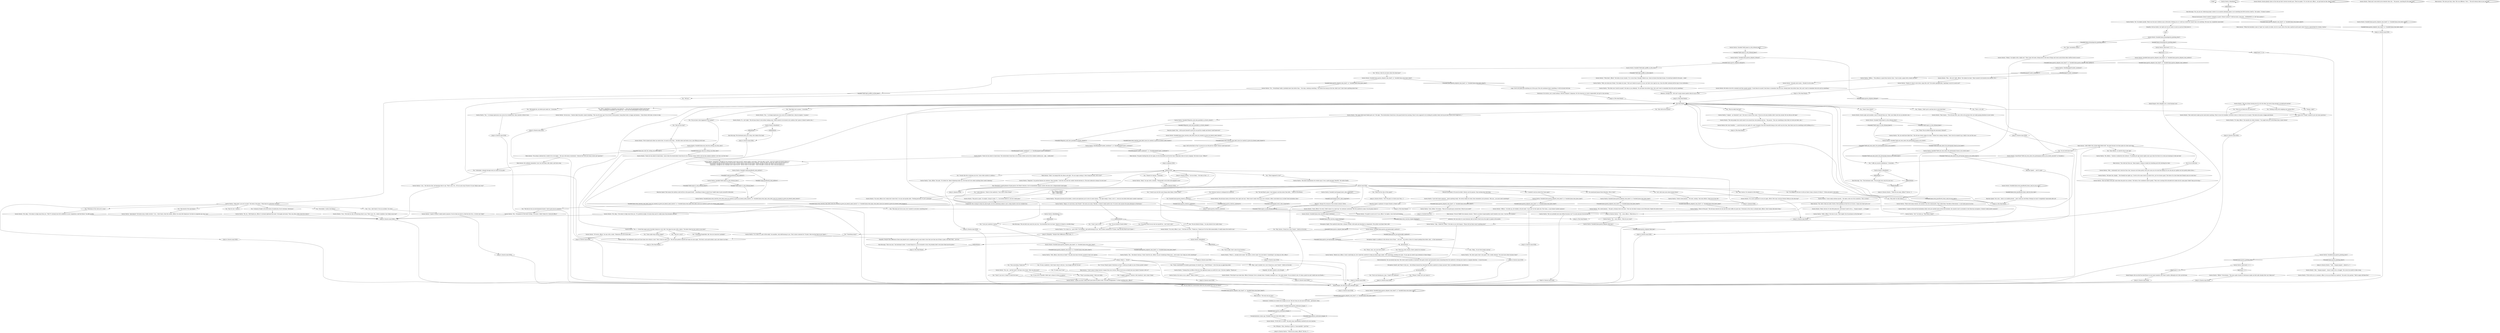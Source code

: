 # PLAZA / GASTON
# Florid and jolly, Gaston Martin is standing in a sunspot and loudly eating a giant ham sandwich.
# ==================================================
digraph G {
	  0 [label="START"];
	  1 [label="input"];
	  2 [label="Gaston Martin: Variable[\"plaza.rene_guardbooth_branc_said_its_do_or_die\"]"];
	  3 [label="Variable[\"plaza.rene_guardbooth_branc_said_its_do_or_die\"]", shape=diamond];
	  4 [label="!(Variable[\"plaza.rene_guardbooth_branc_said_its_do_or_die\"])", shape=diamond];
	  5 [label="Gaston Martin: IsKimHere()"];
	  6 [label="IsKimHere()", shape=diamond];
	  7 [label="!(IsKimHere())", shape=diamond];
	  8 [label="Gaston Martin: \"It is what it is, part of life really,\" he mumbles, only half-listening to you. \"But to know someone for 79 years, then one day they're just *gone*...\""];
	  9 [label="You: \"Tell me.\""];
	  10 [label="Gaston Martin: Variable[\"yard.hanged_boots_soles_inspected\"]"];
	  11 [label="Variable[\"yard.hanged_boots_soles_inspected\"]", shape=diamond];
	  12 [label="!(Variable[\"yard.hanged_boots_soles_inspected\"])", shape=diamond];
	  13 [label="Physical Instrument: Of course he didn't, flowers are for pansies. Stop wasting time with them."];
	  14 [label="You: \"Bye for now.\" [Leave.]"];
	  15 [label="You: \"Icebreaker, I plough through every ice sheet on my path.\""];
	  16 [label="Jump to: [Jeannie HUB]"];
	  17 [label="René Arnoux: \"You always confused her, couldn't let us be happy...\" He says with heavy resentment. \"Seduced her with your fancy words and *pastries*.\""];
	  18 [label="Gaston Martin: He looks at you for a moment and then speaks quietly. \"I took them for myself. Took them to remember that old cunt. Nobody knew him better than I did, and I want to remember that old cunt by something.\""];
	  19 [label="Jump to: [Gaston main HUB]"];
	  20 [label="Empathy: He finds comfort in the thought."];
	  21 [label="Gaston Martin: Gaston glumly stares at the shot put ball. Several seconds pass. Then he speaks: \"It's too late now, officer... you got back too late. René is gone.\""];
	  22 [label="Gaston Martin: \"The prick survived all the bullets, swords and explosions just to die of a heart attack...\" He sighs deeply. \"Ironic, isn't it -- even his own bitter little heart couldn't stand him.\""];
	  23 [label="You: \"Hey, I said I wouldn't do it, but I found you a new *boule*.\" (Hold out the ball.)"];
	  24 [label="You: \"It really wasn't bad.\""];
	  25 [label="Gaston Martin: He stares at you, aghast. \"What a waste...\""];
	  26 [label="René Arnoux: \"I don't mean to keep Gaston's tongue from your rectum, officer, but do you actually have any *police* business with us?\""];
	  27 [label="Gaston Martin: \"Ugh... thank you, officer.\" He looks at you with disgust. \"Please tell me there wasn't anything else?\""];
	  28 [label="Gaston Martin: Variable[\"plaza.gaston_altgreet_rene_dead\"]  or  Variable[\"plaza.rene_know_dead\"]"];
	  29 [label="Variable[\"plaza.gaston_altgreet_rene_dead\"]  or  Variable[\"plaza.rene_know_dead\"]", shape=diamond];
	  30 [label="!(Variable[\"plaza.gaston_altgreet_rene_dead\"]  or  Variable[\"plaza.rene_know_dead\"])", shape=diamond];
	  31 [label="You: (Whisper.) \"Kim, cheating in sports is *unacceptable*. I got this.\""];
	  32 [label="Reaction Speed: A glimmer of respect flashes in René's eyes."];
	  33 [label="Jump to: [Gaston main HUB]"];
	  34 [label="Gaston Martin: IsKimHere()"];
	  35 [label="IsKimHere()", shape=diamond];
	  36 [label="!(IsKimHere())", shape=diamond];
	  37 [label="Inland Empire: He will never play pétanque again."];
	  38 [label="Gaston main HUB"];
	  39 [label="Gaston Martin: \"René and I were both by her bedside when she...\" He pauses, searching for the right word."];
	  40 [label="René Arnoux: \"Died,\" he sharply fills the silence and adds: \"No use sugar-coating it. Won't bring her back, will it now?\""];
	  41 [label="You: \"Why do you think she was indecisive?\""];
	  42 [label="You: \"That's a bit odd.\""];
	  43 [label="You: \"I offer my sincere condolences.\" (Conclude.)"];
	  44 [label="Jump to: [The Dead Renés]"];
	  45 [label="Jump to: [Gaston main HUB]"];
	  46 [label="You: \"I suggest naming it 'Gaston's Shit Sandwich', that's what I think.\""];
	  47 [label="Jump to: [Gaston main HUB]"];
	  48 [label="Gaston Martin: \"FUCK OFF, it's mine!\" He jerks away, immediately startled by his own reaction."];
	  49 [label="Perception (Sight): The sandwich looks like a culinary wonder, well made and abundant in components. The author sure knew their craft."];
	  50 [label="Reaction Speed: ... and it's gone."];
	  51 [label="Gaston Martin: CancelTask(\"TASK.ask_rene_about_the_photograph_found_in_his_booth_canceled\")--[[ Variable[ ]]"];
	  52 [label="Gaston Martin: \"We knew her, alright...\" His friendly face lights up. \"Lived on the same street our entire lives, just two houses apart. The three of us have been best friends since we were four.\""];
	  53 [label="René Arnoux: \"We were just boys, then. This was different. *You*...\" The tall veteran looks at you and nods."];
	  54 [label="René Arnoux: \"No point starting this all over again, for the thousandth and the first time. Especially when we have company.\" He turns to you: \"Officer?\""];
	  55 [label="Gaston Martin: \"Guess he was about to head home, 'cause when the dockworkers found him he was wearing civilian clothes and not the cockatoo uniform I saw him in all the time.\""];
	  56 [label="Gaston Martin: \"Well, you took one of them.\" He shakes his head. \"Still can't believe he gave it to you, but that's how rigid he was. Once the offer carelessly left his lips it was irrefutable...\""];
	  57 [label="Gaston Martin: \"Maybe it's time to slow down, enjoy life a bit?\" He smiles apologetically. \"Anything I can do to assist you?\""];
	  58 [label="Gaston Martin: \"I guess it doesn't really matter anymore. You do what you have to, like the rest of us... So how can I help?\""];
	  59 [label="Gaston Martin: \"Oh, okay...\" He seems to edge away from you. \"It's perfectly alright. No harm done and it's really none of my business anyway.\""];
	  60 [label="Gaston Martin: Variable[\"plaza.gaston_altgreet_rene_dead\"]  or  Variable[\"plaza.rene_know_dead\"]"];
	  61 [label="Variable[\"plaza.gaston_altgreet_rene_dead\"]  or  Variable[\"plaza.rene_know_dead\"]", shape=diamond];
	  62 [label="!(Variable[\"plaza.gaston_altgreet_rene_dead\"]  or  Variable[\"plaza.rene_know_dead\"])", shape=diamond];
	  63 [label="Gaston Martin: \"No,\" he replies quickly. \"René was the most stubborn man in Revachol. Nothing you or I could say would ever *push* him to do anything. The man was completely immovable.\""];
	  64 [label="You: \"You're right, that's none of our business.\""];
	  65 [label="Kim Kitsuragi: \"That was nice,\" the lieutenant smiles. \"A small thing for us, but invaluable to him. He probably didn't even know René had the photo.\""];
	  66 [label="Gaston Martin: \"I just don't know anymore... about anything really.\" He slowly shakes his head, then remembers your presence. \"But you... you must need something?\""];
	  67 [label="You: \"Wait, Insulindian Lillies?\""];
	  68 [label="Jump to: [Gaston Martin: \"\"Life... *mnjam-mnjam*... doesn't n...\"]"];
	  69 [label="Gaston Martin: \"I have really outdone myself...\" He takes a bite out of his sandwich. \"This is divine.\""];
	  70 [label="Gaston Martin: \"It... isn't right.\" The old man doesn't even bother looking away. \"René wanted to be buried in his uniform. But I guess it doesn't matter now...\""];
	  71 [label="Jump to: [Gaston main HUB]"];
	  72 [label="Logic: You're not gonna get anything out of this guy. If the old carabineer knew something, it will be buried with him."];
	  73 [label="Jump to: [Gaston Martin: \"\"Let me think...\" He looks at the c...\"]"];
	  74 [label="You: \"So you both know her?\""];
	  75 [label="You: \"Sorry, but I *really* wanted to just ask some questions.\""];
	  76 [label="Gaston Martin: \"Heck,\" he says with a chuckle. \"*Technically* we're both still engaged to her.\""];
	  77 [label="Gaston Martin: \"Of course, officer,\" he says with a smile. \"Memories are all we have left.\""];
	  78 [label="You: \"Something mean?\""];
	  79 [label="Inland Empire: Host almighty, he's a total bummer now!"];
	  80 [label="Gaston Martin: Variable[\"TASK.report_to_the_tribunal_done\"]"];
	  81 [label="Variable[\"TASK.report_to_the_tribunal_done\"]", shape=diamond];
	  82 [label="!(Variable[\"TASK.report_to_the_tribunal_done\"])", shape=diamond];
	  83 [label="Jump to: [Gaston main HUB]"];
	  84 [label="You: \"The fuel oil was an environmental hazard. I had to get rid of it somehow.\""];
	  85 [label="You: \"Do you think our conversation about his job pushed him to go out there?\""];
	  86 [label="Jump to: [Gaston main HUB]"];
	  87 [label="Jump to: [Gaston main HUB]"];
	  88 [label="Gaston Martin: \"I'm sorry, officer, I just...\" He dries his eyes. \"Thank you, *thank you* for this little memorabilia. It really means the world to me.\""];
	  89 [label="You: \"I'm not afraid of dying -- I'm only afraid of not really living.\""];
	  90 [label="Gaston Martin: \"Yes?\" he looks up. \"What about, René?\""];
	  91 [label="Inland Empire: But you feel the dried flower in your hand somehow still *does* matter. Although not to this sad old man."];
	  92 [label="Gaston Martin: \"It is such a pleasure to see you again, officer. How may I aid the Citizens Militia on this fine day?\""];
	  93 [label="You: \"Tell me, what do you know about the dead man?\""];
	  94 [label="Gaston Martin: \"Life... *mnjam-mnjam*... doesn't need to be a struggle.\" He covers his mouth to hide a burp."];
	  95 [label="Jump to: [The Dead Renés]"];
	  96 [label="Jump to: [Gaston Martin: \"\"What do you mean, officer?\" He loo...\"]"];
	  97 [label="Gaston Martin: \"Departed,\" his partner finishes his sentence, then chuckles: \"Until the very end she couldn't decide between us. The most indecisive woman I've ever met.\""];
	  98 [label="Composure: He is trying to retain his jolly façade, but the underlying sadness casts a deep shadow over his wrinkled face."];
	  99 [label="Gaston Martin: \"I repeat -- an *absolute* cunt.\" He turns to look at the crater. \"Even his old army buddies didn't want him around. He was like an old viper.\""];
	  100 [label="Gaston Martin: \"Oh... sorry, officer... What do you want?\""];
	  101 [label="Jump to: [Gaston main HUB]"];
	  102 [label="Gaston Martin: \"Oh...\" He doesn't look up. \"Good. Good for you, officer. I'm just wondering if René ever... never mind. Can I help you with something?\""];
	  103 [label="Reaction Speed: Wait... did he push himself to prove he can pull his weight and doesn't need hand-outs?"];
	  104 [label="Perception (Smell): And *then* it hits you -- the brilliant bastard has drenched the entire sandwich in honey mustard. That's incredibly decadent. And delicious."];
	  105 [label="Gaston Martin: \"Sweet sweet Jeannie...\" He nods, smiling. \"Ask away officer, I knew her all my life.\""];
	  106 [label="You: \"Why didn't he like them?\""];
	  107 [label="Gaston Martin: \"She died of pneumonia two winters ago. It was a quiet passage. Peaceful.\" He smiles faintly."];
	  108 [label="Gaston Martin: \"She was always leaving one of us for the other, but never long enough to actually get married.\""];
	  109 [label="You: \"Was he really that bad?\""];
	  110 [label="You: \"How did he die exactly?\""];
	  111 [label="Gaston Martin: Variable[\"plaza.ene_took_the_setting_sun_from_rene\"]"];
	  112 [label="Variable[\"plaza.ene_took_the_setting_sun_from_rene\"]", shape=diamond];
	  113 [label="!(Variable[\"plaza.ene_took_the_setting_sun_from_rene\"])", shape=diamond];
	  114 [label="Jump to: [The Dead Renés]"];
	  115 [label="Jump to: [Gaston main HUB]"];
	  116 [label="Jump to: [Gaston main HUB]"];
	  117 [label="You: \"Looks delicious.\" (Point to the sandwich.) \"Can I have a bite of that?\""];
	  118 [label="Electrochemistry: You can barely hear him. The sweet smell of pickles in harmony with garlic butter and marinated onions emanating from the sandwich is driving your mind in a singular direction -- it must be yours."];
	  119 [label="You: \"Firewalker. I walk in the flames.\""];
	  120 [label="Jump to: [The Dead Renés]"];
	  121 [label="You: \"The irony isn't lost on me, but I wanted to ask about something else.\""];
	  122 [label="Jump to: [Gaston Martin: \"\"What do you mean, officer?\" He loo...\"]"];
	  123 [label="Gaston Martin: Variable[\"plaza.gaston_endurance_hunger_\"]"];
	  124 [label="Variable[\"plaza.gaston_endurance_hunger_\"]", shape=diamond];
	  125 [label="!(Variable[\"plaza.gaston_endurance_hunger_\"])", shape=diamond];
	  126 [label="Jump to: [Empathy: \"Despite their differences these men...\"]"];
	  127 [label="You: \"Nothing wrong with weighing your options first.\""];
	  128 [label="Gaston Martin: Variable[\"plaza.gaston_altgreet_tribunal\"]"];
	  129 [label="Variable[\"plaza.gaston_altgreet_tribunal\"]", shape=diamond];
	  130 [label="!(Variable[\"plaza.gaston_altgreet_tribunal\"])", shape=diamond];
	  131 [label="You: \"Shame, I didn't get to ask him how to turn back time.\""];
	  132 [label="Gaston Martin: \"She was René's first girl, back when the prick was sixteen.\" He looks at the carabineer almost gently. \"They were courting till he decided he'd rather die for some great *idéal* than just be hap---\""];
	  133 [label="Gaston Martin: \"Oh, officer...\" Gaston is unfazed by the outburst. \"It already got ugly nearly eighty years ago when the three of us were just learning to walk and talk.\""];
	  134 [label="Pain Threshold: A quick grimace of pain passes over René's features, but he immediately regains control. His face now a dispassionate mask again."];
	  135 [label="Gaston Martin: IsKimHere()"];
	  136 [label="IsKimHere()", shape=diamond];
	  137 [label="!(IsKimHere())", shape=diamond];
	  138 [label="Gaston Martin: \"We all got to go some time, officer. Everyone I love is already there. Probably waiting for me.\" He smiles faintly. \"I'm not afraid to die. It's been a good run and I really miss my friends...\""];
	  139 [label="Gaston Martin: Variable[\"plaza.gaston_altgreet_rene_dead\"]  or  Variable[\"plaza.rene_know_dead\"]"];
	  140 [label="Variable[\"plaza.gaston_altgreet_rene_dead\"]  or  Variable[\"plaza.rene_know_dead\"]", shape=diamond];
	  141 [label="!(Variable[\"plaza.gaston_altgreet_rene_dead\"]  or  Variable[\"plaza.rene_know_dead\"])", shape=diamond];
	  142 [label="Gaston Martin: Variable[\"plaza.gaston_altgreet_rene_dead\"]  or  Variable[\"plaza.rene_know_dead\"]"];
	  143 [label="Variable[\"plaza.gaston_altgreet_rene_dead\"]  or  Variable[\"plaza.rene_know_dead\"]", shape=diamond];
	  144 [label="!(Variable[\"plaza.gaston_altgreet_rene_dead\"]  or  Variable[\"plaza.rene_know_dead\"])", shape=diamond];
	  145 [label="Gaston Martin: \"Apocalypse?\" He backs away, visibly worried. \"I uh... I don't know, what this means, officer. I'm sorry. But thank you! I'm here to cooperate any way I can.\""];
	  146 [label="Gaston Martin: Variable[\"plaza.gaston_perceptionsight_sandwich\"]"];
	  147 [label="Variable[\"plaza.gaston_perceptionsight_sandwich\"]", shape=diamond];
	  148 [label="!(Variable[\"plaza.gaston_perceptionsight_sandwich\"])", shape=diamond];
	  149 [label="You: \"Please, man, can I just have a bite?\""];
	  150 [label="Logic: Did he feel like he *has* to prove he can still pull his weight? Doesn't need hand-outs?"];
	  151 [label="Gaston Martin: IsKimHere()"];
	  152 [label="IsKimHere()", shape=diamond];
	  153 [label="!(IsKimHere())", shape=diamond];
	  154 [label="You: \"I want to go over few more things about René, if that's okay?\""];
	  155 [label="Kim Kitsuragi: The lieutenant gives you a long, slow shake of his head."];
	  156 [label="Gaston Martin: \"She could never make up her mind about anything. What to have for breakfast, favourite colour or which one of us to marry.\" The look in his eyes is happy and distant."];
	  157 [label="You: \"Some right-wing royalist slogan?\""];
	  158 [label="Gaston Martin: \"'In Guillaume's time you'd have been shot without a trial'. That's what he said to me.\" The old man gathers himself and wipes his eyes again. \"He lived a cunt and he died a cunt. Let's leave it at that.\""];
	  159 [label="Jump to: [Gaston main HUB]"];
	  160 [label="Gaston Martin: \"Yes, yes... and the taste?\" He leans even closer. \"How was the taste?\""];
	  161 [label="You: \"Taste? I just ate it, forgot to check the taste.\""];
	  162 [label="You: \"*Please*, friend, let's just share it.\""];
	  163 [label="Gaston Martin: Variable[\"XP.gaston_said_rene_guardjob_is_evrarts_charity\"]"];
	  164 [label="Variable[\"XP.gaston_said_rene_guardjob_is_evrarts_charity\"]", shape=diamond];
	  165 [label="!(Variable[\"XP.gaston_said_rene_guardjob_is_evrarts_charity\"])", shape=diamond];
	  166 [label="Physical Instrument: Doesn't matter?! Integrity in sports *doesn't matter*?! Hold me back, sonny-Jim... GODDAMNIT, it's *all* that matters!!!"];
	  167 [label="Gaston Martin: The old man stares at the flower, then sighs and says: \"René wasn't really what you'd call a botanist, officer. And believe me, he didn't like Insulindian Lilies.\""];
	  168 [label="Gaston Martin: \"I uh...\" He rubs his chin, not knowing what to say. \"That's nice. Uh... If I'm in your way, I'll move! Or can I help in any way?\""];
	  169 [label="Jump to: [Gaston Martin: \"\"Oh? The goal is to throw your *bou...\"]"];
	  170 [label="René Arnoux: He suddenly remembers *you* are still there, falls silent, and turns away."];
	  171 [label="You: \"Gone? Gone where?\""];
	  172 [label="Gaston Martin: \"Yes. I... I loved that angry prick. He didn't deserve it, but I did.\" He wipes his eyes with a sleeve. \"You know what his last words to me were?\""];
	  173 [label="Kim Kitsuragi: \"Yes.\" The lieutenant nods. \"We are both very sorry for your loss.\""];
	  174 [label="Gaston Martin: Variable[\"plaza.gaston_altgreet_rene_dead\"]  or  Variable[\"plaza.rene_know_dead\"]"];
	  175 [label="Variable[\"plaza.gaston_altgreet_rene_dead\"]  or  Variable[\"plaza.rene_know_dead\"]", shape=diamond];
	  176 [label="!(Variable[\"plaza.gaston_altgreet_rene_dead\"]  or  Variable[\"plaza.rene_know_dead\"])", shape=diamond];
	  177 [label="You: \"I wanted to ask you about the Union again.\""];
	  178 [label="You: \"Okay... I'm not that hungry anyway.\""];
	  179 [label="Reaction Speed: That means the uniform could still be in the guard booth -- something to keep in mind if you *really* plan to give yourself to Revachol."];
	  180 [label="Gaston Martin: \"Guess he was about to head home. The dockworkers found him in his civilian clothes and not the cockatoo uniform you... ugh... confiscated.\""];
	  181 [label="Gaston Martin: IsKimHere()"];
	  182 [label="IsKimHere()", shape=diamond];
	  183 [label="!(IsKimHere())", shape=diamond];
	  184 [label="You: \"Where is René?\"\n\"Wait, is René dead?\"\n\"Wait, is René dead?\""];
	  185 [label="You: \"Sounds like this is between you two. I have other matters to address.\""];
	  186 [label="You: Do not intervene."];
	  187 [label="Jeannie HUB"];
	  188 [label="Jump to: [The Dead Renés]"];
	  189 [label="Gaston Martin: \"Ghost of the past.\" The old man removes his hat and sea wind ruffles his grey hair. \"Everyone in this story is already dead, officer. I don't wanna talk about them.\""];
	  190 [label="Gaston Martin: \"Uh... *everything* really. I probably knew him better than...\" He stops, realizing something. \"You meant the teacup in the tree, didn't you? I don't know anything about him.\""];
	  191 [label="You: \"It was (*burp*) great! Nutritious as fuck! I could go all night on one of these pocket rockets!\""];
	  192 [label="Gaston Martin: \"I guess you don't really need taste buds for police work.\" He looks disappointed. \"Is there anything else, officer?\""];
	  193 [label="René Arnoux: \"The only one you have.\""];
	  194 [label="Gaston Martin: \"Oh...\" He glances at the burnt writing. \"Of course. I didn't think of it. Good job officer!\""];
	  195 [label="Gaston Martin: \"I'm glad to assist you if I can, officer,\" he replies, voice tired and breaking."];
	  196 [label="Jump to: [Gaston main HUB]"];
	  197 [label="Gaston Martin: \"Let me see...\" Gaston takes the photo, hands trembling. \"This was 60 years ago! We all went to that parade. Young René looks so happy and Jeannie...\" Eyes blurry with tears, he has to stop."];
	  198 [label="Empathy: Despite their differences these men played such a significant part in each other's lives that now that one of them is gone, the other feels... just lost."];
	  199 [label="You: \"I don't want to die.\""];
	  200 [label="Gaston Martin: Variable[\"TASK.report_to_the_tribunal_done\"]"];
	  201 [label="Variable[\"TASK.report_to_the_tribunal_done\"]", shape=diamond];
	  202 [label="!(Variable[\"TASK.report_to_the_tribunal_done\"])", shape=diamond];
	  203 [label="Gaston Martin: \"Hello, officer.\" He turns to you. \"How might I be of assistance on this fine day?\""];
	  204 [label="You: \"Hey, Gaston. No comment on the duds?\""];
	  205 [label="You: \"You mentioned Jeanne-Marie Beaulieu. Who is that?\""];
	  206 [label="You: \"What happened to her?\""];
	  207 [label="The Dead Renés"];
	  208 [label="Perception (Sight): In addition to the obvious slice of ham -- a fat one -- you notice a brim of a tomato peeking from below. And... is that mayonnaise?"];
	  209 [label="Gaston Martin: Variable[\"plaza.rene_reaction_rene_died_cause_he_wanted_to_prove_he_doesnt_need_charity\"]"];
	  210 [label="Variable[\"plaza.rene_reaction_rene_died_cause_he_wanted_to_prove_he_doesnt_need_charity\"]", shape=diamond];
	  211 [label="!(Variable[\"plaza.rene_reaction_rene_died_cause_he_wanted_to_prove_he_doesnt_need_charity\"])", shape=diamond];
	  212 [label="Jump to: [The Dead Renés]"];
	  213 [label="Conceptualization: Aeons ago. Probably when you were still a child."];
	  214 [label="Gaston Martin: \"It is what it is... part of life,\" he mumbles, only half-listening to you. \"But to know someone for 79 years, then one day they're just *gone*...\""];
	  215 [label="You: \"I'm not afraid of death either.\""];
	  216 [label="You: \"What are the rules of this game?\""];
	  217 [label="Jump to: [Jeannie HUB]"];
	  218 [label="Gaston Martin: \"*Mon dieu*, officer!\" He looks at your wounds. \"It is worse than I thought! Believe me, I know all about that kind of pain, I've had hip trouble for the past... week.\""];
	  219 [label="Gaston Martin: His voice trembles. \"...a-and she never lost sight of it. And I thought if the most beautiful being in the world can love him, then there must be something worth holding on to...\""];
	  220 [label="Jump to: [Gaston main HUB]"];
	  221 [label="Jump to: [Gaston main HUB]"];
	  222 [label="Gaston Martin: Variable[\"plaza.rene_reaction_rene_died_cause_he_wanted_to_prove_he_doesnt_need_charity\"]  or  Variable[\"plaza.rene_logic_rene_died_cause_he_wanted_to_prove_he_doesnt_need_charity\"]"];
	  223 [label="Variable[\"plaza.rene_reaction_rene_died_cause_he_wanted_to_prove_he_doesnt_need_charity\"]  or  Variable[\"plaza.rene_logic_rene_died_cause_he_wanted_to_prove_he_doesnt_need_charity\"]", shape=diamond];
	  224 [label="!(Variable[\"plaza.rene_reaction_rene_died_cause_he_wanted_to_prove_he_doesnt_need_charity\"]  or  Variable[\"plaza.rene_logic_rene_died_cause_he_wanted_to_prove_he_doesnt_need_charity\"])", shape=diamond];
	  225 [label="You: \"It was over so quickly I didn't get a chance to form an opinion.\""];
	  226 [label="Jump to: [The Dead Renés]"];
	  227 [label="Gaston Martin: Variable[\"plaza.gaston_greeting_done\"]"];
	  228 [label="Variable[\"plaza.gaston_greeting_done\"]", shape=diamond];
	  229 [label="!(Variable[\"plaza.gaston_greeting_done\"])", shape=diamond];
	  230 [label="Jump to: [Gaston main HUB]"];
	  231 [label="Jump to: [Gaston main HUB]"];
	  232 [label="Gaston Martin: \"Actually never mind... Wouldn't be the same...\""];
	  233 [label="Jump to: [Gaston main HUB]"];
	  234 [label="Gaston Martin: \"Well... technically *you* stole her from *me*, because we'd been pretty close ever since you two had that falling out over the ink you spilled over her pretty yellow dress...\""];
	  235 [label="Gaston Martin: \"The prick is gone,\" he replies, trying to smile. \"I... I can barely believe it, but he's really gone.\""];
	  236 [label="Gaston Martin: \"Well, officer, what did you think?\" The jolly man leans forward, excited to hear your opinion."];
	  237 [label="You: \"You're not hearing me, man. I *need* the sandwich!\""];
	  238 [label="You: \"I'm obliged by the law to tell you there's been a breach of *ethics*.\" (Wink and point to the balls.)"];
	  239 [label="Gaston Martin: \"Oh, uh... Well thank you, officer. It certainly lightened the mood.\" He laughs nervously. \"Very cosy, like a little street fair almost.\""];
	  240 [label="Jump to: [The Dead Renés]"];
	  241 [label="Gaston Martin: \"What is... actually never mind.\" He smiles a clever smile \"I'm sure there's *something* I can help you with, officer.\""];
	  242 [label="Rhetoric: Teacup? Oh, because of the ceramic armour. Clever."];
	  243 [label="Jump to: [Gaston main HUB]"];
	  244 [label="René Arnoux: \"Do not *defile* her memory, Gaston.\" There's an almost imperceptibly small tremble in his voice. \"Let her rest in peace.\""];
	  245 [label="René Arnoux: \"You stole her from me,\" René repeats, trying to steady his breathing and still clutching his chest."];
	  246 [label="Gaston Martin: Variable[\"TASK.light_graffito_on_fire_done\"]"];
	  247 [label="Variable[\"TASK.light_graffito_on_fire_done\"]", shape=diamond];
	  248 [label="!(Variable[\"TASK.light_graffito_on_fire_done\"])", shape=diamond];
	  249 [label="Gaston Martin: \"Officer...\" he looks up, all wrinkled, old and small. \"I just can't do this right now. The Union... it just doesn't matter anymore.\""];
	  250 [label="You: \"It was a sandwich, I don't know what to tell you. I was hungry and now I'm not.\""];
	  251 [label="Gaston Martin: Variable[\"plaza.gaston_altgreet_rene_dead\"]  or  Variable[\"plaza.gaston_altgreet_rene_uniform\"]"];
	  252 [label="Variable[\"plaza.gaston_altgreet_rene_dead\"]  or  Variable[\"plaza.gaston_altgreet_rene_uniform\"]", shape=diamond];
	  253 [label="!(Variable[\"plaza.gaston_altgreet_rene_dead\"]  or  Variable[\"plaza.gaston_altgreet_rene_uniform\"])", shape=diamond];
	  254 [label="firstsandwich"];
	  255 [label="You: \"That he's sorry?\""];
	  256 [label="You: \"I'm pretty much on my wait out myself too... can't wait to die!\""];
	  257 [label="Jump to: [Gaston Martin: \"\"Oh... sorry, officer... What do yo...\"]"];
	  258 [label="Gaston Martin: \"This... this isn't right, officer.\" He shakes his head. \"René wanted to be buried in his uniform, but...\""];
	  259 [label="Gaston Martin: \"Officer...\" The jolliness is gone from Gaston's face. \"Care to play a game with a lonely old man?\""];
	  260 [label="Gaston Martin: \"Oh, sweet Jeannie...\" He gets a dreamy look in his eyes. \"She was the finest woman in all of Revachol. Maybe the entire world.\""];
	  261 [label="Gaston Martin: \"Sure, officer.\" He nods. \"It's better for  René's flickering ticker too. Not that he'd ever admit anything there needs tinkering.\""];
	  262 [label="You: \"Do you know what happened to his medals?\""];
	  263 [label="Gaston Martin: Variable[\"plaza.gaston_altgreet_third_day\"]"];
	  264 [label="Variable[\"plaza.gaston_altgreet_third_day\"]", shape=diamond];
	  265 [label="!(Variable[\"plaza.gaston_altgreet_third_day\"])", shape=diamond];
	  266 [label="You: \"Policeman of the state yet to come.\""];
	  267 [label="You: \"Very nourishing. Thank you!\""];
	  268 [label="Reaction Speed: 'Do or die -- there is no middle ground' -- that's what you told René. Perhaps he wasn't *completely* immovable after all?"];
	  269 [label="You: \"Something forgettable, like 'See you tomorrow' probably?\""];
	  270 [label="You: \"Let's talk some more about Jeanne-Marie.\""];
	  271 [label="Jump to: [Jeannie HUB]"];
	  272 [label="Gaston Martin: \"Sure, officer.\" He smiles. \"They are the good guys around here. What do you need?\""];
	  273 [label="You: \"What? Was he killed during the mercenary tribunal?\""];
	  274 [label="Gaston Martin: Variable[\"TASK.report_to_the_tribunal_done\"]"];
	  275 [label="Variable[\"TASK.report_to_the_tribunal_done\"]", shape=diamond];
	  276 [label="!(Variable[\"TASK.report_to_the_tribunal_done\"])", shape=diamond];
	  277 [label="You: \"Too bad René's gone, I was hoping to ask him about May bells...\" (Hold out the flower.)"];
	  278 [label="Gaston Martin: \"I guess in the end the Insulindian Lillies were just another piece of the Old Insulinde, the royalists had to surrender to the Mazovian insurgents. It doesn't really matter anymore.\""];
	  279 [label="Gaston Martin: \"Officer!\" He exclaims. \"The mere sight of police in Martinaise makes me feel safer already. How can I help you?\""];
	  280 [label="René Arnoux: \"Yes, that's what you need, Gaston. More padding on that fat ass of yours. I hope your heart gives out.\""];
	  281 [label="Endurance: No worries, just a small setback. *Movere tempore*, kingsman. For the tenacious no road is impassable. Just got to stay moving."];
	  282 [label="You: \"Did you love him?\""];
	  283 [label="Gaston Martin: Gaston sighs and mumbles, more to himself than you: \"Hell, most likely. He was an absolute cunt...\""];
	  284 [label="Gaston Martin: \"*Mon dieu*, you set it on fire!\" He looks at the plaza. \"What kind of a policeman are you?\""];
	  285 [label="Jump to: [Gaston main HUB]"];
	  286 [label="You: \"Truly a masterpiece of modern gastronomy. Or should I say... *GASTONomy*.\" (Give the man an approving wink.)"];
	  287 [label="You: \"*Very* nourishing indeed.\" (Rub your belly.)"];
	  288 [label="Gaston Martin: DayCount() >= 5"];
	  289 [label="DayCount() >= 5", shape=diamond];
	  290 [label="!(DayCount() >= 5)", shape=diamond];
	  291 [label="René Arnoux: \"When the dissidents come to *rape* our country, he hides, but try to get a bite of his dear sandwich and he gets claws? You're a special kind of a vermin, Gaston.\""];
	  292 [label="Gaston Martin: \"Sorry, officer, I'm sorry, I didn't mean it in a bad way,\" he continues cautiously. \"But the sandwich is mine, I'm not gonna share it.\""];
	  293 [label="Gaston Martin: \"Believe me, officer, I wish I could help you, but I need this sandwich to keep my blood sugar stable.\" He's squirming, avoiding your gaze. \"In my age you need to pay attention to these things.\""];
	  294 [label="secondsandwich"];
	  295 [label="You: \"Don't be a dick, Gaston, there's plenty for everyone.\""];
	  296 [label="Gaston Martin: \"Oh, that's good, that's very good.\" He's visibly relieved. \"You must have other business then?\""];
	  297 [label="Empathy: He has doubts, but right now he just wants to move on and not think about it."];
	  298 [label="Gaston Martin: Variable[\"plaza.rene_reaction_respect_flashing\"]"];
	  299 [label="Variable[\"plaza.rene_reaction_respect_flashing\"]", shape=diamond];
	  300 [label="!(Variable[\"plaza.rene_reaction_respect_flashing\"])", shape=diamond];
	  301 [label="Kim Kitsuragi: \"We are both very sorry for your loss,\" the lieutenant bows his head. \"Death of a friend is a terrible thing.\""];
	  302 [label="Gaston Martin: \"Oh, he would have liked that.\" The old man slowly shakes his head. \"Violent lives ending violently... That's how he wanted to go. Sadly it was not the case.\""];
	  303 [label="Jump to: [Gaston main HUB]"];
	  304 [label="René Arnoux: \"AND THEN YOU STOLE HER FROM ME!\" He jerks forward, but then grabs his chest and stops."];
	  305 [label="Gaston Martin: \"We've hated each other our entire lives. So much in fact that...\" He falls silent and looks at you, eyes filling up with tears."];
	  306 [label="You: \"Women, right?\""];
	  307 [label="Gaston Martin: \"His angry little heart finally gave out.\" He sighs. \"The dockworkers found him in the guard booth this morning. Wasn't even supposed to be working for another week, but he just had to prove how tough he is...\""];
	  308 [label="Jump to: [Gaston main HUB]"];
	  309 [label="You: \"Hey, Gaston, I found you a new *boule*.\" (Hold out the ball.)"];
	  310 [label="Gaston Martin: \"Keep it, it's not even a real *boule*.\" He waves you away. \"Besides, it doesn't really matter now. I've never seen anyone else play pétanque in Martinaise.\""];
	  311 [label="Gaston Martin: Variable[\"plaza.gaston_altgreet_rene_dead\"]  or  Variable[\"plaza.rene_know_dead\"]"];
	  312 [label="Variable[\"plaza.gaston_altgreet_rene_dead\"]  or  Variable[\"plaza.rene_know_dead\"]", shape=diamond];
	  313 [label="!(Variable[\"plaza.gaston_altgreet_rene_dead\"]  or  Variable[\"plaza.rene_know_dead\"])", shape=diamond];
	  314 [label="Gaston Martin: Variable[\"cargo.guardbooth_took_uniform\"]"];
	  315 [label="Variable[\"cargo.guardbooth_took_uniform\"]", shape=diamond];
	  316 [label="!(Variable[\"cargo.guardbooth_took_uniform\"])", shape=diamond];
	  317 [label="Gaston Martin: Variable[\"TASK.ask_rene_about_the_photograph_found_in_his_booth\"]"];
	  318 [label="Variable[\"TASK.ask_rene_about_the_photograph_found_in_his_booth\"]", shape=diamond];
	  319 [label="!(Variable[\"TASK.ask_rene_about_the_photograph_found_in_his_booth\"])", shape=diamond];
	  320 [label="Gaston Martin: \"Mhmh,\" he replies with a slight nod. \"That's their old name, dating back to the time of kings and crests and all that other stuff he loved so much.\""];
	  321 [label="Gaston Martin: DayCount() == 2"];
	  322 [label="DayCount() == 2", shape=diamond];
	  323 [label="!(DayCount() == 2)", shape=diamond];
	  324 [label="Gaston Martin: \"I'll be with you in a moment, officer. Let me just finish my sandwich.\" He nods to his partner. \"Talk to angry old René first.\""];
	  325 [label="Jump to: [plaza.gaston_rhetoric_sandwich]"];
	  326 [label="Authority: His tone lacks its usual intensity, like he doesn't feel he has the right to speak on the matter."];
	  327 [label="Gaston Martin: \"It's okay, officer.\" He smooths his white whiskers. \"You might have just saved René from a heart attack.\""];
	  328 [label="Jump to: [Gaston main HUB]"];
	  329 [label="Jump to: [Gaston main HUB]"];
	  330 [label="You: \"Old people die, you better get ready too.\" (Conclude.)"];
	  331 [label="Gaston Martin: \"Sometimes I thought he was wearing it just to piss me off.\" Gaston smiles a sad smile. \"Now the joke's on him, 'cause he's gonna be buried without it.\"\n\"Sometimes I thought he was wearing it just to piss me off.\" Gaston stares at the uniform you're wearing. \"Guess the joke's on him now. Won't even be buried in it.\"\n\"Sometimes I thought he was wearing it just to piss me off.\" Gaston stares at your jacket. \"Guess the joke's on him now. Won't even be buried in it.\"\n\"Sometimes I thought he was wearing it just to piss me off.\" Gaston stares at your pants. \"Guess the joke's on him now. Won't even be buried in it.\""];
	  332 [label="Jump to: [The Dead Renés]"];
	  333 [label="You: \"I uh... don't know. It was an accident. I'm sorry.\""];
	  334 [label="You: \"The herald of the apocalypse.\""];
	  335 [label="Gaston Martin: CheckEquipped(\"jacket_carabineer\")"];
	  336 [label="CheckEquipped(\"jacket_carabineer\")", shape=diamond];
	  337 [label="!(CheckEquipped(\"jacket_carabineer\"))", shape=diamond];
	  338 [label="Gaston Martin: Variable[\"plaza.reneandgaston_greeting_done\"]"];
	  339 [label="Variable[\"plaza.reneandgaston_greeting_done\"]", shape=diamond];
	  340 [label="!(Variable[\"plaza.reneandgaston_greeting_done\"])", shape=diamond];
	  341 [label="Gaston Martin: \"Yes...\" A strange expression runs across his wrinkled face, then vanishes without trace."];
	  342 [label="Gaston Martin: \"But you probably had some official business too?\" he asks and puts the hat back on."];
	  343 [label="Gaston Martin: \"Oh, okay...\" He seems to edge away from you. \"Well *I* certainly have full confidence in your competence. And the future,\" he adds quickly."];
	  344 [label="You: \"A beacon of light in the dull shores of mediocrity. You're welcome, Martinaise.\""];
	  345 [label="Kim Kitsuragi: \"No, you are not. Enforcing proper conduct in an amateur pétanque game is not something the RCM involves itself in.\" He smiles. \"It doesn't matter.\""];
	  346 [label="You: \"Here, something to remember your friend by...\" (Give him the photograph of René and the girl.)\n\"Here, something to remember your friends by...\" (Give him the photograph of René and the girl.)
"];
	  347 [label="Gaston Martin: CheckEquipped(\"jacket_carabineer\")  or  CheckEquipped(\"pants_carabineer\")"];
	  348 [label="CheckEquipped(\"jacket_carabineer\")  or  CheckEquipped(\"pants_carabineer\")", shape=diamond];
	  349 [label="!(CheckEquipped(\"jacket_carabineer\")  or  CheckEquipped(\"pants_carabineer\"))", shape=diamond];
	  350 [label="Gaston Martin: Variable[\"TASK.ask_rene_about_the_photograph_found_in_his_booth_done\"]"];
	  351 [label="Variable[\"TASK.ask_rene_about_the_photograph_found_in_his_booth_done\"]", shape=diamond];
	  352 [label="!(Variable[\"TASK.ask_rene_about_the_photograph_found_in_his_booth_done\"])", shape=diamond];
	  353 [label="Gaston Martin: \"There were many reasons, but mostly it was the communards. They called them 'The Bells of Revolution'.\" A sad smile passes his face."];
	  354 [label="You: Convince Gaston to relinquish his sandwich."];
	  355 [label="You: Variable[\"plaza.gaston_rhetoric_sandwich\"]"];
	  356 [label="Variable[\"plaza.gaston_rhetoric_sandwich\"]", shape=diamond];
	  357 [label="!(Variable[\"plaza.gaston_rhetoric_sandwich\"])", shape=diamond];
	  358 [label="You: \"May René rest in peace.\" (Conclude.)"];
	  359 [label="Gaston Martin: \"Real shame...\" The old man nods, eyes still on the ground. He's not really paying attention to your words."];
	  360 [label="Jump to: [Jeannie HUB]"];
	  361 [label="Gaston Martin: \"The other one I took for myself.\" He looks at you defiantly. \"No one knew him better than I did, and I want to remember that old cunt by something.\""];
	  362 [label="Gaston Martin: \"I uh...\" He rubs his chin, not knowing what to say. \"That's nice. Uh... better somehow. Can I help in any way?\""];
	  363 [label="Endurance: Suddenly you realize how hungry you are. The last time you ate must have been... god knows when."];
	  364 [label="Jump to: [Untitled hub (02)]"];
	  365 [label="Gaston Martin: \"René, tsk-tsk. It's the little pleasures. Life doesn't need to be a.... *mnjam mnjam*... a struggle.\""];
	  366 [label="Gaston Martin: \"Yes...\" A strange expression runs across his wrinkled face, when he repeats: \"in peace.\""];
	  367 [label="You: \"Easy fellows, no need for this to get ugly.\""];
	  368 [label="You: \"Thanks for sharing.\" (Conclude.)"];
	  369 [label="Rhetoric: Strange how  *old cunt* sounds almost gentle when he says it now."];
	  370 [label="Gaston Martin: \"The only people who could stand to be around him were Jeannie and me...\" He pauses. \"She saw something in him when we were just kids, and...\""];
	  371 [label="You: \"I ate your sandwich, Gaston.\""];
	  372 [label="Drama: Make it... *lively*!"];
	  373 [label="Gaston Martin: \"Coming from an officer of the law, this appraisal means an awful lot to me.\" He bows slightly. \"Thank you.\""];
	  374 [label="Jump to: [Gaston main HUB]"];
	  375 [label="Gaston Martin: \"I'm sorry, officer, but I really don't share food,\" he says and quickly adds: \"Nothing personal, it's just a principle.\""];
	  0 -> 0
	  1 -> 338
	  2 -> 2
	  2 -> 3
	  3 -> 268
	  4 -> 240
	  5 -> 5
	  5 -> 6
	  6 -> 345
	  7 -> 122
	  8 -> 198
	  9 -> 158
	  10 -> 10
	  10 -> 11
	  11 -> 242
	  12 -> 82
	  13 -> 66
	  13 -> 106
	  15 -> 168
	  16 -> 187
	  17 -> 170
	  18 -> 369
	  19 -> 37
	  20 -> 138
	  21 -> 21
	  22 -> 310
	  23 -> 20
	  24 -> 192
	  25 -> 374
	  26 -> 46
	  27 -> 374
	  28 -> 28
	  28 -> 29
	  29 -> 221
	  30 -> 291
	  31 -> 96
	  32 -> 292
	  33 -> 37
	  34 -> 34
	  34 -> 35
	  35 -> 301
	  36 -> 88
	  36 -> 256
	  36 -> 199
	  36 -> 215
	  37 -> 159
	  38 -> 354
	  38 -> 204
	  38 -> 205
	  38 -> 238
	  38 -> 270
	  38 -> 13
	  38 -> 177
	  38 -> 371
	  38 -> 309
	  38 -> 277
	  38 -> 22
	  38 -> 184
	  38 -> 117
	  38 -> 154
	  38 -> 92
	  38 -> 216
	  39 -> 39
	  40 -> 97
	  41 -> 156
	  42 -> 75
	  43 -> 135
	  44 -> 207
	  45 -> 37
	  46 -> 192
	  47 -> 37
	  48 -> 31
	  49 -> 146
	  50 -> 27
	  51 -> 43
	  52 -> 132
	  53 -> 53
	  54 -> 217
	  55 -> 331
	  56 -> 361
	  57 -> 44
	  58 -> 220
	  59 -> 116
	  60 -> 60
	  60 -> 61
	  61 -> 363
	  62 -> 193
	  63 -> 297
	  64 -> 241
	  65 -> 226
	  66 -> 32
	  67 -> 320
	  68 -> 94
	  69 -> 280
	  70 -> 181
	  71 -> 37
	  72 -> 281
	  74 -> 51
	  75 -> 327
	  76 -> 16
	  77 -> 329
	  78 -> 158
	  79 -> 308
	  80 -> 80
	  80 -> 81
	  81 -> 128
	  82 -> 257
	  83 -> 37
	  84 -> 194
	  85 -> 62
	  86 -> 37
	  87 -> 37
	  88 -> 151
	  89 -> 214
	  90 -> 207
	  91 -> 243
	  92 -> 230
	  93 -> 139
	  94 -> 324
	  95 -> 207
	  97 -> 134
	  98 -> 207
	  99 -> 370
	  100 -> 263
	  101 -> 37
	  102 -> 115
	  103 -> 209
	  104 -> 294
	  105 -> 271
	  106 -> 353
	  107 -> 38
	  108 -> 41
	  108 -> 306
	  108 -> 127
	  109 -> 99
	  110 -> 307
	  111 -> 112
	  111 -> 113
	  112 -> 55
	  113 -> 17
	  114 -> 207
	  115 -> 37
	  116 -> 37
	  117 -> 375
	  118 -> 104
	  119 -> 362
	  120 -> 207
	  121 -> 195
	  123 -> 124
	  123 -> 125
	  124 -> 213
	  125 -> 48
	  126 -> 198
	  127 -> 75
	  128 -> 129
	  128 -> 130
	  129 -> 257
	  130 -> 246
	  131 -> 359
	  132 -> 304
	  133 -> 245
	  134 -> 360
	  135 -> 136
	  135 -> 137
	  136 -> 173
	  137 -> 7
	  138 -> 33
	  139 -> 140
	  139 -> 141
	  140 -> 190
	  141 -> 72
	  142 -> 144
	  142 -> 143
	  143 -> 249
	  144 -> 272
	  145 -> 116
	  146 -> 147
	  146 -> 148
	  147 -> 208
	  148 -> 254
	  149 -> 293
	  150 -> 54
	  151 -> 152
	  151 -> 153
	  152 -> 64
	  153 -> 226
	  154 -> 89
	  155 -> 231
	  156 -> 108
	  157 -> 158
	  158 -> 114
	  159 -> 37
	  160 -> 161
	  160 -> 225
	  160 -> 287
	  161 -> 192
	  162 -> 47
	  163 -> 164
	  163 -> 165
	  164 -> 103
	  165 -> 347
	  166 -> 30
	  166 -> 63
	  167 -> 12
	  168 -> 116
	  170 -> 15
	  171 -> 283
	  172 -> 8
	  172 -> 269
	  172 -> 77
	  172 -> 157
	  172 -> 255
	  173 -> 7
	  174 -> 176
	  174 -> 175
	  175 -> 189
	  176 -> 260
	  177 -> 142
	  178 -> 296
	  179 -> 222
	  180 -> 331
	  181 -> 182
	  181 -> 183
	  182 -> 155
	  183 -> 231
	  184 -> 235
	  185 -> 261
	  186 -> 234
	  187 -> 40
	  187 -> 73
	  187 -> 206
	  187 -> 368
	  187 -> 185
	  188 -> 207
	  189 -> 342
	  190 -> 9
	  191 -> 26
	  192 -> 85
	  193 -> 363
	  194 -> 116
	  195 -> 212
	  196 -> 37
	  197 -> 87
	  198 -> 65
	  199 -> 214
	  200 -> 201
	  200 -> 202
	  201 -> 273
	  202 -> 317
	  203 -> 230
	  204 -> 69
	  205 -> 174
	  206 -> 107
	  207 -> 131
	  207 -> 262
	  207 -> 358
	  207 -> 42
	  207 -> 171
	  207 -> 330
	  207 -> 109
	  207 -> 110
	  207 -> 346
	  207 -> 282
	  208 -> 254
	  209 -> 210
	  209 -> 211
	  210 -> 347
	  211 -> 150
	  212 -> 207
	  213 -> 48
	  214 -> 126
	  215 -> 214
	  216 -> 169
	  217 -> 187
	  218 -> 56
	  219 -> 188
	  220 -> 37
	  221 -> 37
	  222 -> 224
	  222 -> 223
	  223 -> 121
	  223 -> 84
	  224 -> 120
	  225 -> 192
	  226 -> 207
	  227 -> 228
	  227 -> 229
	  228 -> 321
	  229 -> 68
	  230 -> 37
	  231 -> 37
	  232 -> 18
	  233 -> 37
	  234 -> 52
	  235 -> 98
	  236 -> 372
	  237 -> 47
	  238 -> 4
	  239 -> 116
	  240 -> 207
	  241 -> 196
	  242 -> 82
	  243 -> 37
	  244 -> 326
	  245 -> 234
	  246 -> 248
	  246 -> 247
	  247 -> 284
	  248 -> 218
	  249 -> 101
	  250 -> 24
	  251 -> 252
	  251 -> 253
	  252 -> 79
	  253 -> 335
	  254 -> 178
	  254 -> 149
	  254 -> 295
	  255 -> 158
	  256 -> 214
	  257 -> 100
	  258 -> 57
	  259 -> 232
	  260 -> 244
	  261 -> 233
	  262 -> 111
	  263 -> 264
	  263 -> 265
	  264 -> 308
	  265 -> 78
	  266 -> 343
	  267 -> 160
	  268 -> 240
	  269 -> 158
	  270 -> 105
	  271 -> 187
	  272 -> 364
	  273 -> 302
	  274 -> 275
	  274 -> 276
	  275 -> 222
	  276 -> 179
	  277 -> 167
	  278 -> 90
	  279 -> 303
	  280 -> 365
	  281 -> 95
	  282 -> 305
	  283 -> 200
	  284 -> 266
	  284 -> 333
	  284 -> 14
	  284 -> 334
	  284 -> 83
	  284 -> 119
	  284 -> 344
	  285 -> 37
	  286 -> 373
	  287 -> 192
	  288 -> 289
	  288 -> 290
	  289 -> 251
	  290 -> 227
	  291 -> 221
	  292 -> 298
	  293 -> 118
	  294 -> 162
	  294 -> 237
	  295 -> 293
	  296 -> 86
	  297 -> 1
	  298 -> 299
	  298 -> 300
	  299 -> 49
	  300 -> 27
	  301 -> 214
	  302 -> 317
	  303 -> 37
	  304 -> 186
	  304 -> 74
	  304 -> 367
	  305 -> 172
	  306 -> 75
	  307 -> 163
	  308 -> 37
	  309 -> 20
	  310 -> 36
	  311 -> 312
	  311 -> 313
	  312 -> 102
	  313 -> 236
	  314 -> 315
	  314 -> 316
	  315 -> 222
	  316 -> 274
	  317 -> 318
	  317 -> 319
	  318 -> 350
	  319 -> 43
	  320 -> 106
	  321 -> 322
	  321 -> 323
	  322 -> 279
	  323 -> 91
	  326 -> 187
	  327 -> 328
	  328 -> 37
	  329 -> 37
	  330 -> 341
	  331 -> 314
	  332 -> 207
	  333 -> 58
	  334 -> 145
	  335 -> 336
	  335 -> 337
	  336 -> 258
	  337 -> 259
	  338 -> 339
	  338 -> 340
	  339 -> 288
	  340 -> 67
	  341 -> 19
	  342 -> 285
	  343 -> 116
	  344 -> 239
	  345 -> 166
	  346 -> 197
	  347 -> 348
	  347 -> 349
	  348 -> 180
	  349 -> 54
	  350 -> 352
	  350 -> 351
	  351 -> 43
	  352 -> 50
	  353 -> 278
	  354 -> 355
	  355 -> 356
	  355 -> 357
	  356 -> 325
	  357 -> 325
	  358 -> 366
	  359 -> 71
	  360 -> 187
	  361 -> 369
	  362 -> 116
	  363 -> 123
	  365 -> 203
	  366 -> 70
	  367 -> 133
	  368 -> 76
	  369 -> 332
	  370 -> 219
	  371 -> 311
	  372 -> 267
	  372 -> 45
	  372 -> 23
	  372 -> 250
	  372 -> 286
	  372 -> 191
	  373 -> 25
	  374 -> 37
	  375 -> 59
}

